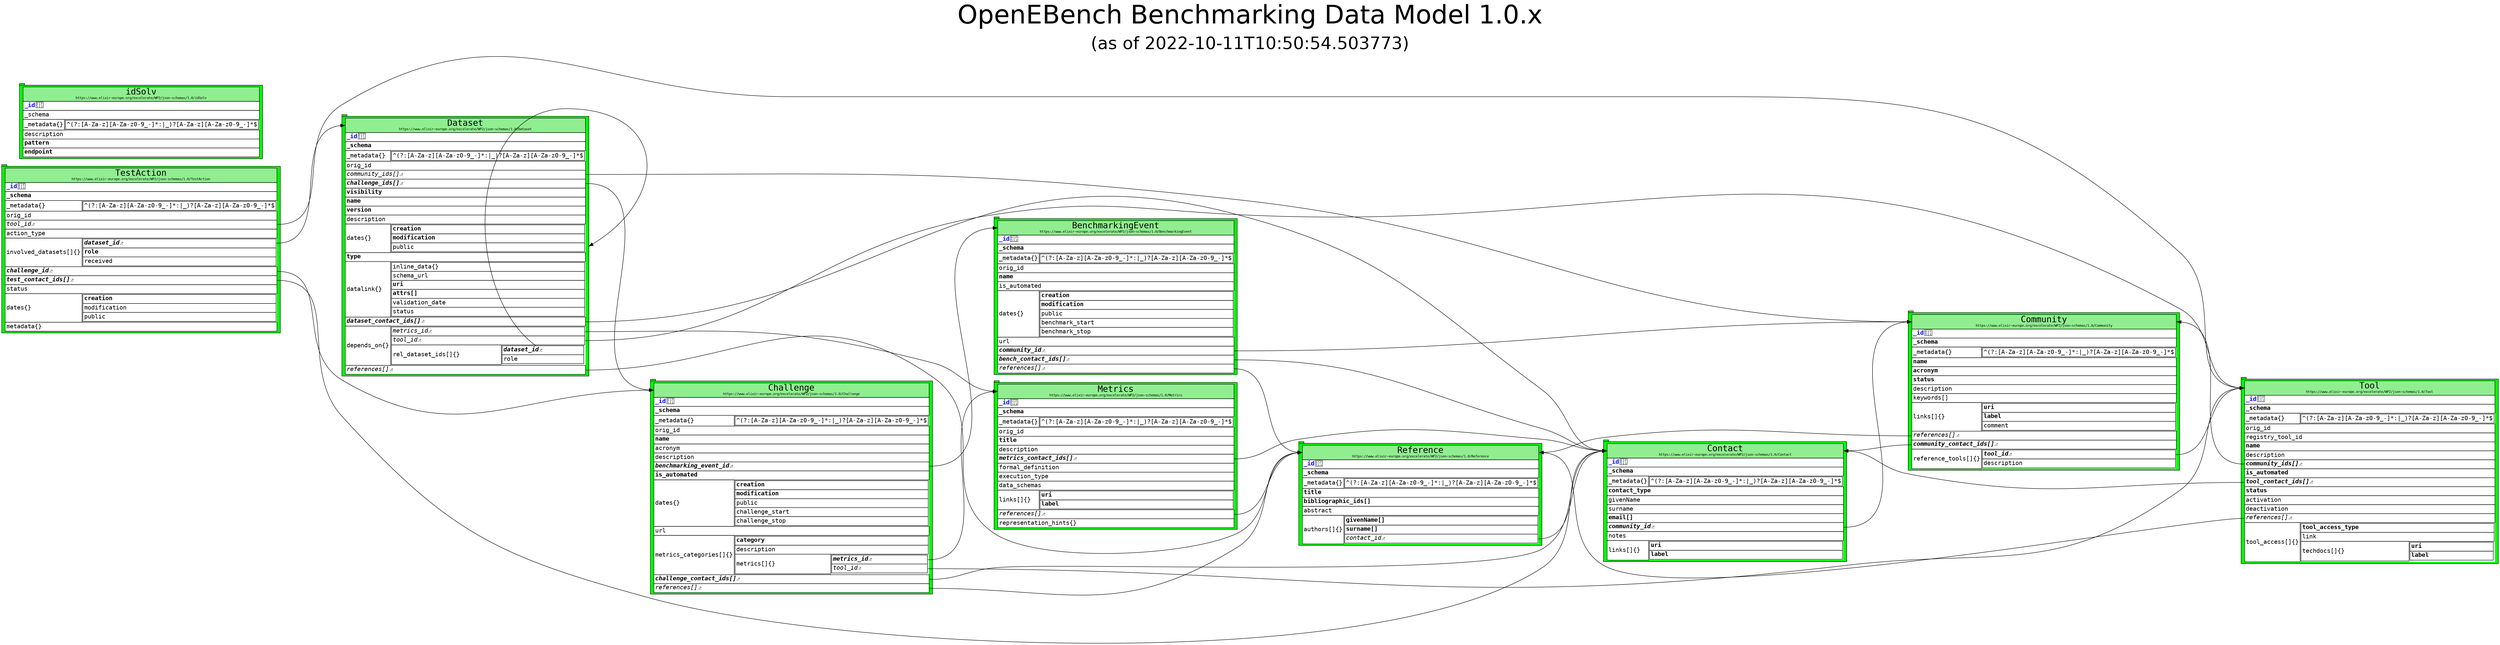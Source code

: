 
digraph schemas {
	graph[ rankdir=LR, ranksep=2, fontsize=60, fontname="Helvetica", labelloc=t, label=< OpenEBench Benchmarking Data Model 1.0.x <br/> <font point-size="40">(as of 2022-10-11T10:50:54.503773)</font> >  ];
	node [shape=tab, style=filled, fillcolor="green"];
	s0 [label=<

<FONT FACE="Courier">
<TABLE BORDER="0" CELLBORDER="1" CELLSPACING="0" BGCOLOR="white">
	<TR>
		<TD COLSPAN="2" ALIGN="CENTER" PORT="schema" BGCOLOR="lightgreen"><FONT POINT-SIZE="20">Dataset</FONT><BR/><FONT POINT-SIZE="8">https://www.elixir-europe.org/excelerate/WP2/json-schemas/1.0/Dataset</FONT></TD>
	</TR>
	<TR>
		<TD ALIGN="LEFT" PORT="a6526f25fbdfbb2678bba3fbc087623f3edb7400" COLSPAN="2"><B><FONT COLOR="BLUE">_id</FONT></B>🔑</TD>

	</TR>
	<TR>
		<TD ALIGN="LEFT" PORT="897345305386c908195d73766146bf456c4afa73" COLSPAN="2"><B>_schema</B></TD>

	</TR>
	<TR>

		<TD ALIGN="LEFT" PORT="f9c3cd13a7594ae0b3e7c5f757c69c929cc7935d">_metadata{}</TD>
		<TD BORDER="0"><TABLE BORDER="0" CELLBORDER="1" CELLSPACING="0">
	<TR>
		<TD ALIGN="LEFT" PORT="3145037cf1c7a0f1e063153c1edcfff754bdd957" COLSPAN="2">^(?:[A-Za-z][A-Za-z0-9_-]*:|_)?[A-Za-z][A-Za-z0-9_-]*$</TD>
	</TR>
</TABLE></TD>

	</TR>
	<TR>
		<TD ALIGN="LEFT" PORT="30441c468f1d2488efd5ee127d43ef666d4d9bb0" COLSPAN="2">orig_id</TD>

	</TR>
	<TR>
		<TD ALIGN="LEFT" PORT="a000d7838c58386e5ce0aa9bd1ed6e31945af038" COLSPAN="2"><I>community_ids[]</I>⎇</TD>

	</TR>
	<TR>
		<TD ALIGN="LEFT" PORT="c71e19113ad60db1f60739e65eb2e50b33abbace" COLSPAN="2"><B><I>challenge_ids[]</I></B>⎇</TD>

	</TR>
	<TR>
		<TD ALIGN="LEFT" PORT="70ef4adb6243a8757f5ac77a5cae9a726f406b98" COLSPAN="2"><B>visibility</B></TD>

	</TR>
	<TR>
		<TD ALIGN="LEFT" PORT="6ae999552a0d2dca14d62e2bc8b764d377b1dd6c" COLSPAN="2"><B>name</B></TD>

	</TR>
	<TR>
		<TD ALIGN="LEFT" PORT="c692273deb2772da307ffe37041fef77bf4baa97" COLSPAN="2"><B>version</B></TD>

	</TR>
	<TR>
		<TD ALIGN="LEFT" PORT="cb329146a0dd0d566b0628744d67936558741ffa" COLSPAN="2">description</TD>

	</TR>
	<TR>

		<TD ALIGN="LEFT" PORT="c09a2565eb3e551d0b33b3f5111b7fd0b90263f4">dates{}</TD>
		<TD BORDER="0"><TABLE BORDER="0" CELLBORDER="1" CELLSPACING="0">
	<TR>
		<TD ALIGN="LEFT" PORT="9b2aac80fdd03e80812740a9017e10253aee4315" COLSPAN="2"><B>creation</B></TD>

	</TR>
	<TR>
		<TD ALIGN="LEFT" PORT="a273fcca90b9effb5bf6a680e3cc8fdd024e5b14" COLSPAN="2"><B>modification</B></TD>

	</TR>
	<TR>
		<TD ALIGN="LEFT" PORT="bf8ff3c4a7e587f7ff90b6421810365bf58a078f" COLSPAN="2">public</TD>
	</TR>
</TABLE></TD>

	</TR>
	<TR>
		<TD ALIGN="LEFT" PORT="d0a3e7f81a9885e99049d1cae0336d269d5e47a9" COLSPAN="2"><B>type</B></TD>

	</TR>
	<TR>

		<TD ALIGN="LEFT" PORT="2cb44ee1a4b3493ed71ae3b58f9e62d3c5c3cea6">datalink{}</TD>
		<TD BORDER="0"><TABLE BORDER="0" CELLBORDER="1" CELLSPACING="0">
	<TR>
		<TD ALIGN="LEFT" PORT="17d8fa01fd707251aa77a84c0e79193ff3fc48a8" COLSPAN="2">inline_data{}</TD>

	</TR>
	<TR>
		<TD ALIGN="LEFT" PORT="454d68ea19acc5bff74dd59d1b8a65cdf177bb0b" COLSPAN="2">schema_url</TD>

	</TR>
	<TR>
		<TD ALIGN="LEFT" PORT="d17799ce381bd89a46bd88c246e2b01bc386e117" COLSPAN="2"><B>uri</B></TD>

	</TR>
	<TR>
		<TD ALIGN="LEFT" PORT="3dc0d86d737cc3d5e9c73927c66cac37749c8d6d" COLSPAN="2"><B>attrs[]</B></TD>

	</TR>
	<TR>
		<TD ALIGN="LEFT" PORT="a9ab224c9b1041ee051ef28913a91f237c495de1" COLSPAN="2">validation_date</TD>

	</TR>
	<TR>
		<TD ALIGN="LEFT" PORT="26e3506186b82989b3b2ff962d47671b045c0694" COLSPAN="2">status</TD>
	</TR>
</TABLE></TD>

	</TR>
	<TR>
		<TD ALIGN="LEFT" PORT="8b432edbbabc899fd0876bd36b7a73e9ec64a259" COLSPAN="2"><B><I>dataset_contact_ids[]</I></B>⎇</TD>

	</TR>
	<TR>

		<TD ALIGN="LEFT" PORT="0cb4f09a238f2a12115366c6de3f3a20d777cc6c">depends_on{}</TD>
		<TD BORDER="0"><TABLE BORDER="0" CELLBORDER="1" CELLSPACING="0">
	<TR>
		<TD ALIGN="LEFT" PORT="8a3e7ca7c2ed848734f80584b6ee62dc2b2bea55" COLSPAN="2"><I>metrics_id</I>⎇</TD>

	</TR>
	<TR>
		<TD ALIGN="LEFT" PORT="17e6cf4775729bf7dc0194921b0bb931400b2b28" COLSPAN="2"><I>tool_id</I>⎇</TD>

	</TR>
	<TR>

		<TD ALIGN="LEFT" PORT="4c0bb05a2c9a75e6e9c6cfe50118b7dc266a042c">rel_dataset_ids[]{}</TD>
		<TD BORDER="0"><TABLE BORDER="0" CELLBORDER="1" CELLSPACING="0">
	<TR>
		<TD ALIGN="LEFT" PORT="6cf5d36b3e1d9f63cfb89f7f2e63933d27ffbc21" COLSPAN="2"><B><I>dataset_id</I></B>⎇</TD>

	</TR>
	<TR>
		<TD ALIGN="LEFT" PORT="f259d888cf0cd2cae7d180777354c6e0399ae25b" COLSPAN="2">role</TD>
	</TR>
</TABLE></TD>
	</TR>
</TABLE></TD>

	</TR>
	<TR>
		<TD ALIGN="LEFT" PORT="c39a15eca335bf7d46851d0191f072729b2dc3ba" COLSPAN="2"><I>references[]</I>⎇</TD>
	</TR>
</TABLE></FONT>
>];
	s1 [label=<

<FONT FACE="Courier">
<TABLE BORDER="0" CELLBORDER="1" CELLSPACING="0" BGCOLOR="white">
	<TR>
		<TD COLSPAN="2" ALIGN="CENTER" PORT="schema" BGCOLOR="lightgreen"><FONT POINT-SIZE="20">Metrics</FONT><BR/><FONT POINT-SIZE="8">https://www.elixir-europe.org/excelerate/WP2/json-schemas/1.0/Metrics</FONT></TD>
	</TR>
	<TR>
		<TD ALIGN="LEFT" PORT="a6526f25fbdfbb2678bba3fbc087623f3edb7400" COLSPAN="2"><B><FONT COLOR="BLUE">_id</FONT></B>🔑</TD>

	</TR>
	<TR>
		<TD ALIGN="LEFT" PORT="897345305386c908195d73766146bf456c4afa73" COLSPAN="2"><B>_schema</B></TD>

	</TR>
	<TR>

		<TD ALIGN="LEFT" PORT="f9c3cd13a7594ae0b3e7c5f757c69c929cc7935d">_metadata{}</TD>
		<TD BORDER="0"><TABLE BORDER="0" CELLBORDER="1" CELLSPACING="0">
	<TR>
		<TD ALIGN="LEFT" PORT="3145037cf1c7a0f1e063153c1edcfff754bdd957" COLSPAN="2">^(?:[A-Za-z][A-Za-z0-9_-]*:|_)?[A-Za-z][A-Za-z0-9_-]*$</TD>
	</TR>
</TABLE></TD>

	</TR>
	<TR>
		<TD ALIGN="LEFT" PORT="30441c468f1d2488efd5ee127d43ef666d4d9bb0" COLSPAN="2">orig_id</TD>

	</TR>
	<TR>
		<TD ALIGN="LEFT" PORT="3c6de1b7dd91465d437ef415f94f36afc1fbc8a8" COLSPAN="2"><B>title</B></TD>

	</TR>
	<TR>
		<TD ALIGN="LEFT" PORT="cb329146a0dd0d566b0628744d67936558741ffa" COLSPAN="2">description</TD>

	</TR>
	<TR>
		<TD ALIGN="LEFT" PORT="fdc4dabd062fc123464af2b8a1cb25aef1b341e2" COLSPAN="2"><B><I>metrics_contact_ids[]</I></B>⎇</TD>

	</TR>
	<TR>
		<TD ALIGN="LEFT" PORT="14bcc98c6a93ea880229b6c152855b8054de2301" COLSPAN="2">formal_definition</TD>

	</TR>
	<TR>
		<TD ALIGN="LEFT" PORT="9b2f75435ad18ec644b766411951bce8a734ee00" COLSPAN="2">execution_type</TD>

	</TR>
	<TR>
		<TD ALIGN="LEFT" PORT="5ee99406c06fcf0cadcf08c327a34be6cc24e53b" COLSPAN="2">data_schemas</TD>

	</TR>
	<TR>

		<TD ALIGN="LEFT" PORT="76e907d22e6b4cd156a7680ff8dc2c10ed546ec0">links[]{}</TD>
		<TD BORDER="0"><TABLE BORDER="0" CELLBORDER="1" CELLSPACING="0">
	<TR>
		<TD ALIGN="LEFT" PORT="14a00c6ca3af63c1956875e601d78b382b865b4b" COLSPAN="2"><B>uri</B></TD>

	</TR>
	<TR>
		<TD ALIGN="LEFT" PORT="28a92bc708df9017bf774eeafecf6829f78e0509" COLSPAN="2"><B>label</B></TD>
	</TR>
</TABLE></TD>

	</TR>
	<TR>
		<TD ALIGN="LEFT" PORT="c39a15eca335bf7d46851d0191f072729b2dc3ba" COLSPAN="2"><I>references[]</I>⎇</TD>

	</TR>
	<TR>
		<TD ALIGN="LEFT" PORT="55d1bf45c8de9ee16f3a3199935c017c6781f420" COLSPAN="2">representation_hints{}</TD>
	</TR>
</TABLE></FONT>
>];
	s2 [label=<

<FONT FACE="Courier">
<TABLE BORDER="0" CELLBORDER="1" CELLSPACING="0" BGCOLOR="white">
	<TR>
		<TD COLSPAN="2" ALIGN="CENTER" PORT="schema" BGCOLOR="lightgreen"><FONT POINT-SIZE="20">Reference</FONT><BR/><FONT POINT-SIZE="8">https://www.elixir-europe.org/excelerate/WP2/json-schemas/1.0/Reference</FONT></TD>
	</TR>
	<TR>
		<TD ALIGN="LEFT" PORT="a6526f25fbdfbb2678bba3fbc087623f3edb7400" COLSPAN="2"><B><FONT COLOR="BLUE">_id</FONT></B>🔑</TD>

	</TR>
	<TR>
		<TD ALIGN="LEFT" PORT="897345305386c908195d73766146bf456c4afa73" COLSPAN="2"><B>_schema</B></TD>

	</TR>
	<TR>

		<TD ALIGN="LEFT" PORT="f9c3cd13a7594ae0b3e7c5f757c69c929cc7935d">_metadata{}</TD>
		<TD BORDER="0"><TABLE BORDER="0" CELLBORDER="1" CELLSPACING="0">
	<TR>
		<TD ALIGN="LEFT" PORT="3145037cf1c7a0f1e063153c1edcfff754bdd957" COLSPAN="2">^(?:[A-Za-z][A-Za-z0-9_-]*:|_)?[A-Za-z][A-Za-z0-9_-]*$</TD>
	</TR>
</TABLE></TD>

	</TR>
	<TR>
		<TD ALIGN="LEFT" PORT="3c6de1b7dd91465d437ef415f94f36afc1fbc8a8" COLSPAN="2"><B>title</B></TD>

	</TR>
	<TR>
		<TD ALIGN="LEFT" PORT="bc0e6cb7503293bbf803d489cf582132e8a9ddc3" COLSPAN="2"><B>bibliographic_ids[]</B></TD>

	</TR>
	<TR>
		<TD ALIGN="LEFT" PORT="ec3ec33367ae71405e35bd1b8b9135d59e173c1a" COLSPAN="2">abstract</TD>

	</TR>
	<TR>

		<TD ALIGN="LEFT" PORT="9ed5229656b1a6f69aa66ee2f158ee85f18884e3">authors[]{}</TD>
		<TD BORDER="0"><TABLE BORDER="0" CELLBORDER="1" CELLSPACING="0">
	<TR>
		<TD ALIGN="LEFT" PORT="410af507bcaa37336cebb3d6471574f204041420" COLSPAN="2"><B>givenName[]</B></TD>

	</TR>
	<TR>
		<TD ALIGN="LEFT" PORT="0ce93177060ab21b8a97bd23434271d02b577a2a" COLSPAN="2"><B>surname[]</B></TD>

	</TR>
	<TR>
		<TD ALIGN="LEFT" PORT="9635a50c62ca20e8728abc4160594dbd11298586" COLSPAN="2"><I>contact_id</I>⎇</TD>
	</TR>
</TABLE></TD>
	</TR>
</TABLE></FONT>
>];
	s3 [label=<

<FONT FACE="Courier">
<TABLE BORDER="0" CELLBORDER="1" CELLSPACING="0" BGCOLOR="white">
	<TR>
		<TD COLSPAN="2" ALIGN="CENTER" PORT="schema" BGCOLOR="lightgreen"><FONT POINT-SIZE="20">TestAction</FONT><BR/><FONT POINT-SIZE="8">https://www.elixir-europe.org/excelerate/WP2/json-schemas/1.0/TestAction</FONT></TD>
	</TR>
	<TR>
		<TD ALIGN="LEFT" PORT="a6526f25fbdfbb2678bba3fbc087623f3edb7400" COLSPAN="2"><B><FONT COLOR="BLUE">_id</FONT></B>🔑</TD>

	</TR>
	<TR>
		<TD ALIGN="LEFT" PORT="897345305386c908195d73766146bf456c4afa73" COLSPAN="2"><B>_schema</B></TD>

	</TR>
	<TR>

		<TD ALIGN="LEFT" PORT="f9c3cd13a7594ae0b3e7c5f757c69c929cc7935d">_metadata{}</TD>
		<TD BORDER="0"><TABLE BORDER="0" CELLBORDER="1" CELLSPACING="0">
	<TR>
		<TD ALIGN="LEFT" PORT="3145037cf1c7a0f1e063153c1edcfff754bdd957" COLSPAN="2">^(?:[A-Za-z][A-Za-z0-9_-]*:|_)?[A-Za-z][A-Za-z0-9_-]*$</TD>
	</TR>
</TABLE></TD>

	</TR>
	<TR>
		<TD ALIGN="LEFT" PORT="30441c468f1d2488efd5ee127d43ef666d4d9bb0" COLSPAN="2">orig_id</TD>

	</TR>
	<TR>
		<TD ALIGN="LEFT" PORT="3bf5b1016a384916073184f99b79e30358e17b70" COLSPAN="2"><I>tool_id</I>⎇</TD>

	</TR>
	<TR>
		<TD ALIGN="LEFT" PORT="11db75ea5697b4c806aedc073928a98e8dff594c" COLSPAN="2">action_type</TD>

	</TR>
	<TR>

		<TD ALIGN="LEFT" PORT="40ae789c4550f9b85e680d7427d955c7b07a2640">involved_datasets[]{}</TD>
		<TD BORDER="0"><TABLE BORDER="0" CELLBORDER="1" CELLSPACING="0">
	<TR>
		<TD ALIGN="LEFT" PORT="f4efc1aa77f68666528083fa796defcaad240e80" COLSPAN="2"><B><I>dataset_id</I></B>⎇</TD>

	</TR>
	<TR>
		<TD ALIGN="LEFT" PORT="a99108dd53cbbd93ea1483bd71065daa763ad3f7" COLSPAN="2"><B>role</B></TD>

	</TR>
	<TR>
		<TD ALIGN="LEFT" PORT="857de86cfac68053cf270ccea1c444bf5a21ab25" COLSPAN="2">received</TD>
	</TR>
</TABLE></TD>

	</TR>
	<TR>
		<TD ALIGN="LEFT" PORT="5f31455ad09ea6a836a06871b7ac59e8ea30cacd" COLSPAN="2"><B><I>challenge_id</I></B>⎇</TD>

	</TR>
	<TR>
		<TD ALIGN="LEFT" PORT="d92969e34debec47c6d4cf68a9207a242e093722" COLSPAN="2"><B><I>test_contact_ids[]</I></B>⎇</TD>

	</TR>
	<TR>
		<TD ALIGN="LEFT" PORT="48a3661d846478fa991a825ebd10b78671444b5b" COLSPAN="2">status</TD>

	</TR>
	<TR>

		<TD ALIGN="LEFT" PORT="c09a2565eb3e551d0b33b3f5111b7fd0b90263f4">dates{}</TD>
		<TD BORDER="0"><TABLE BORDER="0" CELLBORDER="1" CELLSPACING="0">
	<TR>
		<TD ALIGN="LEFT" PORT="9b2aac80fdd03e80812740a9017e10253aee4315" COLSPAN="2"><B>creation</B></TD>

	</TR>
	<TR>
		<TD ALIGN="LEFT" PORT="a273fcca90b9effb5bf6a680e3cc8fdd024e5b14" COLSPAN="2">modification</TD>

	</TR>
	<TR>
		<TD ALIGN="LEFT" PORT="bf8ff3c4a7e587f7ff90b6421810365bf58a078f" COLSPAN="2">public</TD>
	</TR>
</TABLE></TD>

	</TR>
	<TR>
		<TD ALIGN="LEFT" PORT="4c24b2612e94e2ae622e54397663f2b7bf0a2e17" COLSPAN="2">metadata{}</TD>
	</TR>
</TABLE></FONT>
>];
	s4 [label=<

<FONT FACE="Courier">
<TABLE BORDER="0" CELLBORDER="1" CELLSPACING="0" BGCOLOR="white">
	<TR>
		<TD COLSPAN="2" ALIGN="CENTER" PORT="schema" BGCOLOR="lightgreen"><FONT POINT-SIZE="20">Challenge</FONT><BR/><FONT POINT-SIZE="8">https://www.elixir-europe.org/excelerate/WP2/json-schemas/1.0/Challenge</FONT></TD>
	</TR>
	<TR>
		<TD ALIGN="LEFT" PORT="a6526f25fbdfbb2678bba3fbc087623f3edb7400" COLSPAN="2"><B><FONT COLOR="BLUE">_id</FONT></B>🔑</TD>

	</TR>
	<TR>
		<TD ALIGN="LEFT" PORT="897345305386c908195d73766146bf456c4afa73" COLSPAN="2"><B>_schema</B></TD>

	</TR>
	<TR>

		<TD ALIGN="LEFT" PORT="f9c3cd13a7594ae0b3e7c5f757c69c929cc7935d">_metadata{}</TD>
		<TD BORDER="0"><TABLE BORDER="0" CELLBORDER="1" CELLSPACING="0">
	<TR>
		<TD ALIGN="LEFT" PORT="3145037cf1c7a0f1e063153c1edcfff754bdd957" COLSPAN="2">^(?:[A-Za-z][A-Za-z0-9_-]*:|_)?[A-Za-z][A-Za-z0-9_-]*$</TD>
	</TR>
</TABLE></TD>

	</TR>
	<TR>
		<TD ALIGN="LEFT" PORT="30441c468f1d2488efd5ee127d43ef666d4d9bb0" COLSPAN="2">orig_id</TD>

	</TR>
	<TR>
		<TD ALIGN="LEFT" PORT="6ae999552a0d2dca14d62e2bc8b764d377b1dd6c" COLSPAN="2"><B>name</B></TD>

	</TR>
	<TR>
		<TD ALIGN="LEFT" PORT="18b1ec962b2619762af0ec0fed21b2a539c0a2ad" COLSPAN="2">acronym</TD>

	</TR>
	<TR>
		<TD ALIGN="LEFT" PORT="cb329146a0dd0d566b0628744d67936558741ffa" COLSPAN="2">description</TD>

	</TR>
	<TR>
		<TD ALIGN="LEFT" PORT="dc1123c31cff7870d735084397d1fd206cb0b4d8" COLSPAN="2"><B><I>benchmarking_event_id</I></B>⎇</TD>

	</TR>
	<TR>
		<TD ALIGN="LEFT" PORT="5c61576919673ef2a5627e0a791a093d46ccc868" COLSPAN="2"><B>is_automated</B></TD>

	</TR>
	<TR>

		<TD ALIGN="LEFT" PORT="c09a2565eb3e551d0b33b3f5111b7fd0b90263f4">dates{}</TD>
		<TD BORDER="0"><TABLE BORDER="0" CELLBORDER="1" CELLSPACING="0">
	<TR>
		<TD ALIGN="LEFT" PORT="9b2aac80fdd03e80812740a9017e10253aee4315" COLSPAN="2"><B>creation</B></TD>

	</TR>
	<TR>
		<TD ALIGN="LEFT" PORT="a273fcca90b9effb5bf6a680e3cc8fdd024e5b14" COLSPAN="2"><B>modification</B></TD>

	</TR>
	<TR>
		<TD ALIGN="LEFT" PORT="bf8ff3c4a7e587f7ff90b6421810365bf58a078f" COLSPAN="2">public</TD>

	</TR>
	<TR>
		<TD ALIGN="LEFT" PORT="69fd642c95ac4342bfbcbb67d99f1db99ea5453b" COLSPAN="2">challenge_start</TD>

	</TR>
	<TR>
		<TD ALIGN="LEFT" PORT="4d1bd588f2256adc0e8892a08ebf876d071aabb6" COLSPAN="2">challenge_stop</TD>
	</TR>
</TABLE></TD>

	</TR>
	<TR>
		<TD ALIGN="LEFT" PORT="81736358b1645103ae83247b10c5f82af641ddfc" COLSPAN="2">url</TD>

	</TR>
	<TR>

		<TD ALIGN="LEFT" PORT="f9587cccacee2ddbc9c34ec9e5bf5ba5cdcbc7e1">metrics_categories[]{}</TD>
		<TD BORDER="0"><TABLE BORDER="0" CELLBORDER="1" CELLSPACING="0">
	<TR>
		<TD ALIGN="LEFT" PORT="ffd293af49e630776a2ffa043a6aabf7fd6f0c20" COLSPAN="2"><B>category</B></TD>

	</TR>
	<TR>
		<TD ALIGN="LEFT" PORT="d634bb0aca79b6e403dcf3febcc6ab6bc745e77e" COLSPAN="2">description</TD>

	</TR>
	<TR>

		<TD ALIGN="LEFT" PORT="a9454e6d7857f8c51f1be5f5b9c85df06382e801">metrics[]{}</TD>
		<TD BORDER="0"><TABLE BORDER="0" CELLBORDER="1" CELLSPACING="0">
	<TR>
		<TD ALIGN="LEFT" PORT="299a1c8f68372ddbdf7fd6771a6cf17462a2d216" COLSPAN="2"><B><I>metrics_id</I></B>⎇</TD>

	</TR>
	<TR>
		<TD ALIGN="LEFT" PORT="859f89ce6eef8a513ee2b567c9201e5e0a9272e1" COLSPAN="2"><I>tool_id</I>⎇</TD>
	</TR>
</TABLE></TD>
	</TR>
</TABLE></TD>

	</TR>
	<TR>
		<TD ALIGN="LEFT" PORT="b2b98dccf2ef52a52282130b38d891a9ae046965" COLSPAN="2"><B><I>challenge_contact_ids[]</I></B>⎇</TD>

	</TR>
	<TR>
		<TD ALIGN="LEFT" PORT="c39a15eca335bf7d46851d0191f072729b2dc3ba" COLSPAN="2"><I>references[]</I>⎇</TD>
	</TR>
</TABLE></FONT>
>];
	s5 [label=<

<FONT FACE="Courier">
<TABLE BORDER="0" CELLBORDER="1" CELLSPACING="0" BGCOLOR="white">
	<TR>
		<TD COLSPAN="2" ALIGN="CENTER" PORT="schema" BGCOLOR="lightgreen"><FONT POINT-SIZE="20">Tool</FONT><BR/><FONT POINT-SIZE="8">https://www.elixir-europe.org/excelerate/WP2/json-schemas/1.0/Tool</FONT></TD>
	</TR>
	<TR>
		<TD ALIGN="LEFT" PORT="a6526f25fbdfbb2678bba3fbc087623f3edb7400" COLSPAN="2"><B><FONT COLOR="BLUE">_id</FONT></B>🔑</TD>

	</TR>
	<TR>
		<TD ALIGN="LEFT" PORT="897345305386c908195d73766146bf456c4afa73" COLSPAN="2"><B>_schema</B></TD>

	</TR>
	<TR>

		<TD ALIGN="LEFT" PORT="f9c3cd13a7594ae0b3e7c5f757c69c929cc7935d">_metadata{}</TD>
		<TD BORDER="0"><TABLE BORDER="0" CELLBORDER="1" CELLSPACING="0">
	<TR>
		<TD ALIGN="LEFT" PORT="3145037cf1c7a0f1e063153c1edcfff754bdd957" COLSPAN="2">^(?:[A-Za-z][A-Za-z0-9_-]*:|_)?[A-Za-z][A-Za-z0-9_-]*$</TD>
	</TR>
</TABLE></TD>

	</TR>
	<TR>
		<TD ALIGN="LEFT" PORT="30441c468f1d2488efd5ee127d43ef666d4d9bb0" COLSPAN="2">orig_id</TD>

	</TR>
	<TR>
		<TD ALIGN="LEFT" PORT="802f9f2cf80dec7c8a7d7d2299a674888849a2c0" COLSPAN="2">registry_tool_id</TD>

	</TR>
	<TR>
		<TD ALIGN="LEFT" PORT="6ae999552a0d2dca14d62e2bc8b764d377b1dd6c" COLSPAN="2"><B>name</B></TD>

	</TR>
	<TR>
		<TD ALIGN="LEFT" PORT="cb329146a0dd0d566b0628744d67936558741ffa" COLSPAN="2">description</TD>

	</TR>
	<TR>
		<TD ALIGN="LEFT" PORT="a000d7838c58386e5ce0aa9bd1ed6e31945af038" COLSPAN="2"><B><I>community_ids[]</I></B>⎇</TD>

	</TR>
	<TR>
		<TD ALIGN="LEFT" PORT="5c61576919673ef2a5627e0a791a093d46ccc868" COLSPAN="2"><B>is_automated</B></TD>

	</TR>
	<TR>
		<TD ALIGN="LEFT" PORT="3185f78d03b48ce4999d6e2871efc649d82630ab" COLSPAN="2"><B><I>tool_contact_ids[]</I></B>⎇</TD>

	</TR>
	<TR>
		<TD ALIGN="LEFT" PORT="48a3661d846478fa991a825ebd10b78671444b5b" COLSPAN="2"><B>status</B></TD>

	</TR>
	<TR>
		<TD ALIGN="LEFT" PORT="6d183114493d1d4647e348df3e7c7aa0d05fa9db" COLSPAN="2">activation</TD>

	</TR>
	<TR>
		<TD ALIGN="LEFT" PORT="9ef4eb1e8a3ad2a645710bc45ad1d5b87d71d693" COLSPAN="2">deactivation</TD>

	</TR>
	<TR>
		<TD ALIGN="LEFT" PORT="c39a15eca335bf7d46851d0191f072729b2dc3ba" COLSPAN="2"><I>references[]</I>⎇</TD>

	</TR>
	<TR>

		<TD ALIGN="LEFT" PORT="e8d857268722de107b6ce542594561fe36ae346b">tool_access[]{}</TD>
		<TD BORDER="0"><TABLE BORDER="0" CELLBORDER="1" CELLSPACING="0">
	<TR>
		<TD ALIGN="LEFT" PORT="aee159f9553f533021d5fdaae9e397020e73bd1e" COLSPAN="2"><B>tool_access_type</B></TD>

	</TR>
	<TR>
		<TD ALIGN="LEFT" PORT="895a2ca9e60b90998e931f71cd0126ec9ee0015a" COLSPAN="2">link</TD>

	</TR>
	<TR>

		<TD ALIGN="LEFT" PORT="8671fc88acb32db4c0dee665a0eca72523ed10e2">techdocs[]{}</TD>
		<TD BORDER="0"><TABLE BORDER="0" CELLBORDER="1" CELLSPACING="0">
	<TR>
		<TD ALIGN="LEFT" PORT="bed52b4251fc52d5c91df077858205f13acce395" COLSPAN="2"><B>uri</B></TD>

	</TR>
	<TR>
		<TD ALIGN="LEFT" PORT="bb1dfbe911a8bb3e546d41b5be90ec6b8ca5d82c" COLSPAN="2"><B>label</B></TD>
	</TR>
</TABLE></TD>
	</TR>
</TABLE></TD>
	</TR>
</TABLE></FONT>
>];
	s6 [label=<

<FONT FACE="Courier">
<TABLE BORDER="0" CELLBORDER="1" CELLSPACING="0" BGCOLOR="white">
	<TR>
		<TD COLSPAN="2" ALIGN="CENTER" PORT="schema" BGCOLOR="lightgreen"><FONT POINT-SIZE="20">Community</FONT><BR/><FONT POINT-SIZE="8">https://www.elixir-europe.org/excelerate/WP2/json-schemas/1.0/Community</FONT></TD>
	</TR>
	<TR>
		<TD ALIGN="LEFT" PORT="a6526f25fbdfbb2678bba3fbc087623f3edb7400" COLSPAN="2"><B><FONT COLOR="BLUE">_id</FONT></B>🔑</TD>

	</TR>
	<TR>
		<TD ALIGN="LEFT" PORT="897345305386c908195d73766146bf456c4afa73" COLSPAN="2"><B>_schema</B></TD>

	</TR>
	<TR>

		<TD ALIGN="LEFT" PORT="f9c3cd13a7594ae0b3e7c5f757c69c929cc7935d">_metadata{}</TD>
		<TD BORDER="0"><TABLE BORDER="0" CELLBORDER="1" CELLSPACING="0">
	<TR>
		<TD ALIGN="LEFT" PORT="3145037cf1c7a0f1e063153c1edcfff754bdd957" COLSPAN="2">^(?:[A-Za-z][A-Za-z0-9_-]*:|_)?[A-Za-z][A-Za-z0-9_-]*$</TD>
	</TR>
</TABLE></TD>

	</TR>
	<TR>
		<TD ALIGN="LEFT" PORT="6ae999552a0d2dca14d62e2bc8b764d377b1dd6c" COLSPAN="2"><B>name</B></TD>

	</TR>
	<TR>
		<TD ALIGN="LEFT" PORT="18b1ec962b2619762af0ec0fed21b2a539c0a2ad" COLSPAN="2"><B>acronym</B></TD>

	</TR>
	<TR>
		<TD ALIGN="LEFT" PORT="48a3661d846478fa991a825ebd10b78671444b5b" COLSPAN="2"><B>status</B></TD>

	</TR>
	<TR>
		<TD ALIGN="LEFT" PORT="cb329146a0dd0d566b0628744d67936558741ffa" COLSPAN="2">description</TD>

	</TR>
	<TR>
		<TD ALIGN="LEFT" PORT="e7a192d252351f64694d9a66ffeda6a1ed5d8869" COLSPAN="2">keywords[]</TD>

	</TR>
	<TR>

		<TD ALIGN="LEFT" PORT="76e907d22e6b4cd156a7680ff8dc2c10ed546ec0">links[]{}</TD>
		<TD BORDER="0"><TABLE BORDER="0" CELLBORDER="1" CELLSPACING="0">
	<TR>
		<TD ALIGN="LEFT" PORT="14a00c6ca3af63c1956875e601d78b382b865b4b" COLSPAN="2"><B>uri</B></TD>

	</TR>
	<TR>
		<TD ALIGN="LEFT" PORT="28a92bc708df9017bf774eeafecf6829f78e0509" COLSPAN="2"><B>label</B></TD>

	</TR>
	<TR>
		<TD ALIGN="LEFT" PORT="3fbe026d736e62987cbc9300bfcfe3af67ed0fa9" COLSPAN="2">comment</TD>
	</TR>
</TABLE></TD>

	</TR>
	<TR>
		<TD ALIGN="LEFT" PORT="c39a15eca335bf7d46851d0191f072729b2dc3ba" COLSPAN="2"><I>references[]</I>⎇</TD>

	</TR>
	<TR>
		<TD ALIGN="LEFT" PORT="82e1f1f38a95723175f781e2e388d68de536caa8" COLSPAN="2"><B><I>community_contact_ids[]</I></B>⎇</TD>

	</TR>
	<TR>

		<TD ALIGN="LEFT" PORT="967540a250ee3d44e8f2b71630e6e357cc8d4721">reference_tools[]{}</TD>
		<TD BORDER="0"><TABLE BORDER="0" CELLBORDER="1" CELLSPACING="0">
	<TR>
		<TD ALIGN="LEFT" PORT="7fb8e6aa319208c147f18cccfa71c0fce40b895f" COLSPAN="2"><B><I>tool_id</I></B>⎇</TD>

	</TR>
	<TR>
		<TD ALIGN="LEFT" PORT="7820dd16bc30a14050bafc0d10b3a255cd132e87" COLSPAN="2">description</TD>
	</TR>
</TABLE></TD>
	</TR>
</TABLE></FONT>
>];
	s7 [label=<

<FONT FACE="Courier">
<TABLE BORDER="0" CELLBORDER="1" CELLSPACING="0" BGCOLOR="white">
	<TR>
		<TD COLSPAN="2" ALIGN="CENTER" PORT="schema" BGCOLOR="lightgreen"><FONT POINT-SIZE="20">BenchmarkingEvent</FONT><BR/><FONT POINT-SIZE="8">https://www.elixir-europe.org/excelerate/WP2/json-schemas/1.0/BenchmarkingEvent</FONT></TD>
	</TR>
	<TR>
		<TD ALIGN="LEFT" PORT="a6526f25fbdfbb2678bba3fbc087623f3edb7400" COLSPAN="2"><B><FONT COLOR="BLUE">_id</FONT></B>🔑</TD>

	</TR>
	<TR>
		<TD ALIGN="LEFT" PORT="897345305386c908195d73766146bf456c4afa73" COLSPAN="2"><B>_schema</B></TD>

	</TR>
	<TR>

		<TD ALIGN="LEFT" PORT="f9c3cd13a7594ae0b3e7c5f757c69c929cc7935d">_metadata{}</TD>
		<TD BORDER="0"><TABLE BORDER="0" CELLBORDER="1" CELLSPACING="0">
	<TR>
		<TD ALIGN="LEFT" PORT="3145037cf1c7a0f1e063153c1edcfff754bdd957" COLSPAN="2">^(?:[A-Za-z][A-Za-z0-9_-]*:|_)?[A-Za-z][A-Za-z0-9_-]*$</TD>
	</TR>
</TABLE></TD>

	</TR>
	<TR>
		<TD ALIGN="LEFT" PORT="30441c468f1d2488efd5ee127d43ef666d4d9bb0" COLSPAN="2">orig_id</TD>

	</TR>
	<TR>
		<TD ALIGN="LEFT" PORT="6ae999552a0d2dca14d62e2bc8b764d377b1dd6c" COLSPAN="2"><B>name</B></TD>

	</TR>
	<TR>
		<TD ALIGN="LEFT" PORT="5c61576919673ef2a5627e0a791a093d46ccc868" COLSPAN="2">is_automated</TD>

	</TR>
	<TR>

		<TD ALIGN="LEFT" PORT="c09a2565eb3e551d0b33b3f5111b7fd0b90263f4">dates{}</TD>
		<TD BORDER="0"><TABLE BORDER="0" CELLBORDER="1" CELLSPACING="0">
	<TR>
		<TD ALIGN="LEFT" PORT="9b2aac80fdd03e80812740a9017e10253aee4315" COLSPAN="2"><B>creation</B></TD>

	</TR>
	<TR>
		<TD ALIGN="LEFT" PORT="a273fcca90b9effb5bf6a680e3cc8fdd024e5b14" COLSPAN="2"><B>modification</B></TD>

	</TR>
	<TR>
		<TD ALIGN="LEFT" PORT="bf8ff3c4a7e587f7ff90b6421810365bf58a078f" COLSPAN="2">public</TD>

	</TR>
	<TR>
		<TD ALIGN="LEFT" PORT="b985f91d6392f1b3ef6b1f0916bac5b75bce0614" COLSPAN="2">benchmark_start</TD>

	</TR>
	<TR>
		<TD ALIGN="LEFT" PORT="5824848603476c8a8b5bd57acf8bd5fa156b38bc" COLSPAN="2">benchmark_stop</TD>
	</TR>
</TABLE></TD>

	</TR>
	<TR>
		<TD ALIGN="LEFT" PORT="81736358b1645103ae83247b10c5f82af641ddfc" COLSPAN="2">url</TD>

	</TR>
	<TR>
		<TD ALIGN="LEFT" PORT="cae794115a383328e8923de41938846f4279e1cc" COLSPAN="2"><B><I>community_id</I></B>⎇</TD>

	</TR>
	<TR>
		<TD ALIGN="LEFT" PORT="0655626703bafeed898fc0f98c5ffa8aa4150469" COLSPAN="2"><B><I>bench_contact_ids[]</I></B>⎇</TD>

	</TR>
	<TR>
		<TD ALIGN="LEFT" PORT="c39a15eca335bf7d46851d0191f072729b2dc3ba" COLSPAN="2"><I>references[]</I>⎇</TD>
	</TR>
</TABLE></FONT>
>];
	s8 [label=<

<FONT FACE="Courier">
<TABLE BORDER="0" CELLBORDER="1" CELLSPACING="0" BGCOLOR="white">
	<TR>
		<TD COLSPAN="2" ALIGN="CENTER" PORT="schema" BGCOLOR="lightgreen"><FONT POINT-SIZE="20">Contact</FONT><BR/><FONT POINT-SIZE="8">https://www.elixir-europe.org/excelerate/WP2/json-schemas/1.0/Contact</FONT></TD>
	</TR>
	<TR>
		<TD ALIGN="LEFT" PORT="a6526f25fbdfbb2678bba3fbc087623f3edb7400" COLSPAN="2"><B><FONT COLOR="BLUE">_id</FONT></B>🔑</TD>

	</TR>
	<TR>
		<TD ALIGN="LEFT" PORT="897345305386c908195d73766146bf456c4afa73" COLSPAN="2"><B>_schema</B></TD>

	</TR>
	<TR>

		<TD ALIGN="LEFT" PORT="f9c3cd13a7594ae0b3e7c5f757c69c929cc7935d">_metadata{}</TD>
		<TD BORDER="0"><TABLE BORDER="0" CELLBORDER="1" CELLSPACING="0">
	<TR>
		<TD ALIGN="LEFT" PORT="3145037cf1c7a0f1e063153c1edcfff754bdd957" COLSPAN="2">^(?:[A-Za-z][A-Za-z0-9_-]*:|_)?[A-Za-z][A-Za-z0-9_-]*$</TD>
	</TR>
</TABLE></TD>

	</TR>
	<TR>
		<TD ALIGN="LEFT" PORT="5fd8dc11e0ec4b57364aaa0a6c40d5a26322baf8" COLSPAN="2"><B>contact_type</B></TD>

	</TR>
	<TR>
		<TD ALIGN="LEFT" PORT="527029febeff65eb5aa60dab1eb1d2cc6fc2beb9" COLSPAN="2">givenName</TD>

	</TR>
	<TR>
		<TD ALIGN="LEFT" PORT="81854c97713138b21edcb12d27c81e7aa99d57b2" COLSPAN="2">surname</TD>

	</TR>
	<TR>
		<TD ALIGN="LEFT" PORT="0b15bf6fa1e5bdabc9fde97a14bee63a5d5e62f6" COLSPAN="2"><B>email[]</B></TD>

	</TR>
	<TR>
		<TD ALIGN="LEFT" PORT="cae794115a383328e8923de41938846f4279e1cc" COLSPAN="2"><B><I>community_id</I></B>⎇</TD>

	</TR>
	<TR>
		<TD ALIGN="LEFT" PORT="3add7b9612102f2a7dbe4ed4fe886e07e847c24d" COLSPAN="2">notes</TD>

	</TR>
	<TR>

		<TD ALIGN="LEFT" PORT="76e907d22e6b4cd156a7680ff8dc2c10ed546ec0">links[]{}</TD>
		<TD BORDER="0"><TABLE BORDER="0" CELLBORDER="1" CELLSPACING="0">
	<TR>
		<TD ALIGN="LEFT" PORT="14a00c6ca3af63c1956875e601d78b382b865b4b" COLSPAN="2"><B>uri</B></TD>

	</TR>
	<TR>
		<TD ALIGN="LEFT" PORT="28a92bc708df9017bf774eeafecf6829f78e0509" COLSPAN="2"><B>label</B></TD>
	</TR>
</TABLE></TD>
	</TR>
</TABLE></FONT>
>];
	s9 [label=<

<FONT FACE="Courier">
<TABLE BORDER="0" CELLBORDER="1" CELLSPACING="0" BGCOLOR="white">
	<TR>
		<TD COLSPAN="2" ALIGN="CENTER" PORT="schema" BGCOLOR="lightgreen"><FONT POINT-SIZE="20">idSolv</FONT><BR/><FONT POINT-SIZE="8">https://www.elixir-europe.org/excelerate/WP2/json-schemas/1.0/idSolv</FONT></TD>
	</TR>
	<TR>
		<TD ALIGN="LEFT" PORT="a6526f25fbdfbb2678bba3fbc087623f3edb7400" COLSPAN="2"><B><FONT COLOR="BLUE">_id</FONT></B>🔑</TD>

	</TR>
	<TR>
		<TD ALIGN="LEFT" PORT="897345305386c908195d73766146bf456c4afa73" COLSPAN="2">_schema</TD>

	</TR>
	<TR>

		<TD ALIGN="LEFT" PORT="f9c3cd13a7594ae0b3e7c5f757c69c929cc7935d">_metadata{}</TD>
		<TD BORDER="0"><TABLE BORDER="0" CELLBORDER="1" CELLSPACING="0">
	<TR>
		<TD ALIGN="LEFT" PORT="3145037cf1c7a0f1e063153c1edcfff754bdd957" COLSPAN="2">^(?:[A-Za-z][A-Za-z0-9_-]*:|_)?[A-Za-z][A-Za-z0-9_-]*$</TD>
	</TR>
</TABLE></TD>

	</TR>
	<TR>
		<TD ALIGN="LEFT" PORT="cb329146a0dd0d566b0628744d67936558741ffa" COLSPAN="2">description</TD>

	</TR>
	<TR>
		<TD ALIGN="LEFT" PORT="91cc2e927b3bfb1d4477b744f7c70221ddb86ef1" COLSPAN="2"><B>pattern</B></TD>

	</TR>
	<TR>
		<TD ALIGN="LEFT" PORT="e13fe41b5c330dd923da91992ed0cedb7e30960f" COLSPAN="2"><B>endpoint</B></TD>
	</TR>
</TABLE></FONT>
>];
	s0:"a000d7838c58386e5ce0aa9bd1ed6e31945af038" -> s6:schema;
	s0:"c71e19113ad60db1f60739e65eb2e50b33abbace" -> s4:schema;
	s0:"8b432edbbabc899fd0876bd36b7a73e9ec64a259" -> s8:schema;
	s0:"8a3e7ca7c2ed848734f80584b6ee62dc2b2bea55" -> s1:schema;
	s0:"17e6cf4775729bf7dc0194921b0bb931400b2b28" -> s5:schema;
	s0:"6cf5d36b3e1d9f63cfb89f7f2e63933d27ffbc21" -> s0:schema [headport=e];
	s0:"c39a15eca335bf7d46851d0191f072729b2dc3ba" -> s2:schema;
	s1:"fdc4dabd062fc123464af2b8a1cb25aef1b341e2" -> s8:schema;
	s1:"c39a15eca335bf7d46851d0191f072729b2dc3ba" -> s2:schema;
	s2:"9635a50c62ca20e8728abc4160594dbd11298586" -> s8:schema;
	s3:"3bf5b1016a384916073184f99b79e30358e17b70" -> s5:schema;
	s3:"f4efc1aa77f68666528083fa796defcaad240e80" -> s0:schema;
	s3:"5f31455ad09ea6a836a06871b7ac59e8ea30cacd" -> s4:schema;
	s3:"d92969e34debec47c6d4cf68a9207a242e093722" -> s8:schema;
	s4:"dc1123c31cff7870d735084397d1fd206cb0b4d8" -> s7:schema;
	s4:"299a1c8f68372ddbdf7fd6771a6cf17462a2d216" -> s1:schema;
	s4:"859f89ce6eef8a513ee2b567c9201e5e0a9272e1" -> s5:schema;
	s4:"b2b98dccf2ef52a52282130b38d891a9ae046965" -> s8:schema;
	s4:"c39a15eca335bf7d46851d0191f072729b2dc3ba" -> s2:schema;
	s5:"a000d7838c58386e5ce0aa9bd1ed6e31945af038" -> s6:schema;
	s5:"3185f78d03b48ce4999d6e2871efc649d82630ab" -> s8:schema;
	s5:"c39a15eca335bf7d46851d0191f072729b2dc3ba" -> s2:schema;
	s6:"c39a15eca335bf7d46851d0191f072729b2dc3ba" -> s2:schema;
	s6:"82e1f1f38a95723175f781e2e388d68de536caa8" -> s8:schema;
	s6:"7fb8e6aa319208c147f18cccfa71c0fce40b895f" -> s5:schema;
	s7:"cae794115a383328e8923de41938846f4279e1cc" -> s6:schema;
	s7:"0655626703bafeed898fc0f98c5ffa8aa4150469" -> s8:schema;
	s7:"c39a15eca335bf7d46851d0191f072729b2dc3ba" -> s2:schema;
	s8:"cae794115a383328e8923de41938846f4279e1cc" -> s6:schema;

}
